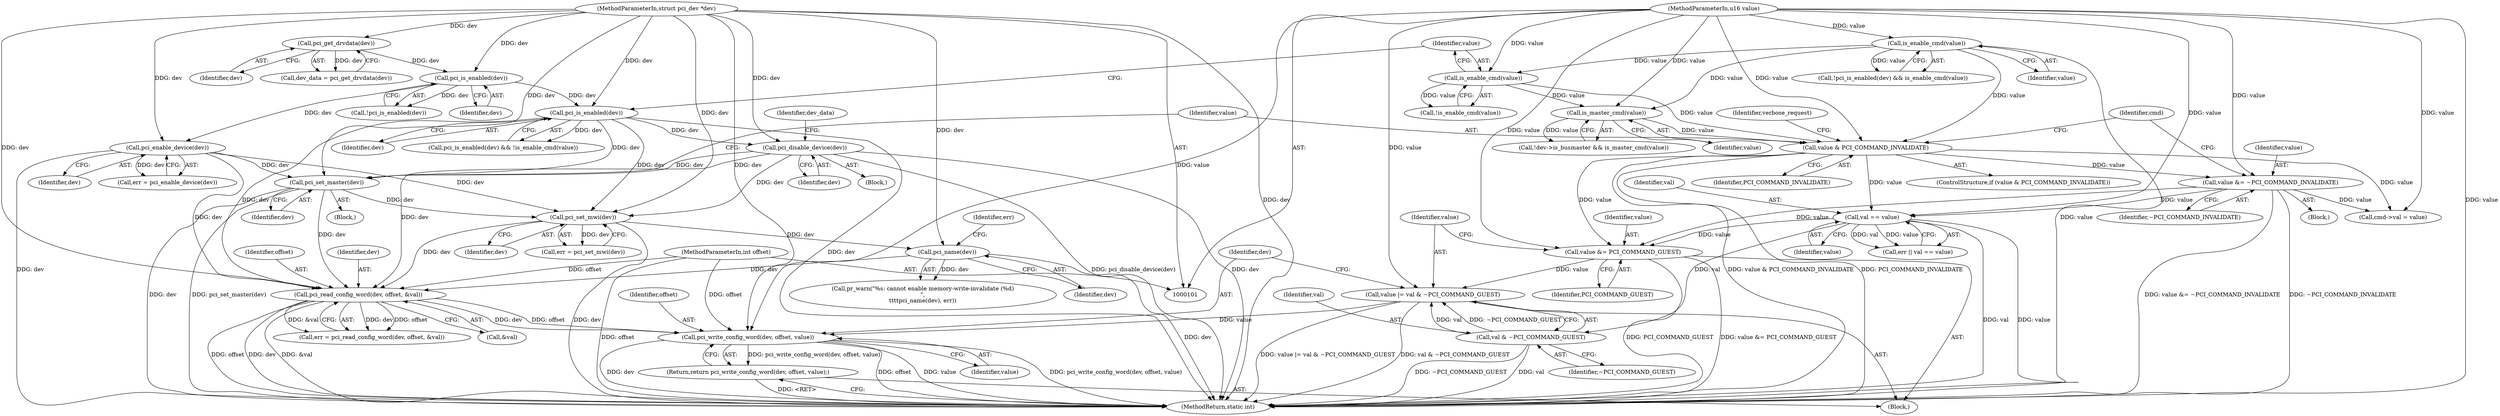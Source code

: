 digraph "0_linux_af6fc858a35b90e89ea7a7ee58e66628c55c776b_0@API" {
"1000244" [label="(Call,pci_write_config_word(dev, offset, value))"];
"1000222" [label="(Call,pci_read_config_word(dev, offset, &val))"];
"1000177" [label="(Call,pci_set_master(dev))"];
"1000156" [label="(Call,pci_disable_device(dev))"];
"1000147" [label="(Call,pci_is_enabled(dev))"];
"1000121" [label="(Call,pci_is_enabled(dev))"];
"1000116" [label="(Call,pci_get_drvdata(dev))"];
"1000102" [label="(MethodParameterIn,struct pci_dev *dev)"];
"1000131" [label="(Call,pci_enable_device(dev))"];
"1000189" [label="(Call,pci_set_mwi(dev))"];
"1000196" [label="(Call,pci_name(dev))"];
"1000103" [label="(MethodParameterIn,int offset)"];
"1000238" [label="(Call,value |= val & ~PCI_COMMAND_GUEST)"];
"1000235" [label="(Call,value &= PCI_COMMAND_GUEST)"];
"1000230" [label="(Call,val == value)"];
"1000104" [label="(MethodParameterIn,u16 value)"];
"1000199" [label="(Call,value &= ~PCI_COMMAND_INVALIDATE)"];
"1000180" [label="(Call,value & PCI_COMMAND_INVALIDATE)"];
"1000171" [label="(Call,is_master_cmd(value))"];
"1000150" [label="(Call,is_enable_cmd(value))"];
"1000123" [label="(Call,is_enable_cmd(value))"];
"1000240" [label="(Call,val & ~PCI_COMMAND_GUEST)"];
"1000243" [label="(Return,return pci_write_config_word(dev, offset, value);)"];
"1000220" [label="(Call,err = pci_read_config_word(dev, offset, &val))"];
"1000201" [label="(Identifier,~PCI_COMMAND_INVALIDATE)"];
"1000189" [label="(Call,pci_set_mwi(dev))"];
"1000148" [label="(Identifier,dev)"];
"1000246" [label="(Identifier,offset)"];
"1000228" [label="(Call,err || val == value)"];
"1000190" [label="(Identifier,dev)"];
"1000245" [label="(Identifier,dev)"];
"1000193" [label="(Block,)"];
"1000182" [label="(Identifier,PCI_COMMAND_INVALIDATE)"];
"1000117" [label="(Identifier,dev)"];
"1000149" [label="(Call,!is_enable_cmd(value))"];
"1000119" [label="(Call,!pci_is_enabled(dev) && is_enable_cmd(value))"];
"1000196" [label="(Call,pci_name(dev))"];
"1000122" [label="(Identifier,dev)"];
"1000236" [label="(Identifier,value)"];
"1000179" [label="(ControlStructure,if (value & PCI_COMMAND_INVALIDATE))"];
"1000224" [label="(Identifier,offset)"];
"1000120" [label="(Call,!pci_is_enabled(dev))"];
"1000171" [label="(Call,is_master_cmd(value))"];
"1000166" [label="(Call,!dev->is_busmaster && is_master_cmd(value))"];
"1000225" [label="(Call,&val)"];
"1000152" [label="(Block,)"];
"1000159" [label="(Identifier,dev_data)"];
"1000237" [label="(Identifier,PCI_COMMAND_GUEST)"];
"1000202" [label="(Call,cmd->val = value)"];
"1000239" [label="(Identifier,value)"];
"1000241" [label="(Identifier,val)"];
"1000187" [label="(Call,err = pci_set_mwi(dev))"];
"1000200" [label="(Identifier,value)"];
"1000178" [label="(Identifier,dev)"];
"1000235" [label="(Call,value &= PCI_COMMAND_GUEST)"];
"1000181" [label="(Identifier,value)"];
"1000240" [label="(Call,val & ~PCI_COMMAND_GUEST)"];
"1000180" [label="(Call,value & PCI_COMMAND_INVALIDATE)"];
"1000244" [label="(Call,pci_write_config_word(dev, offset, value))"];
"1000151" [label="(Identifier,value)"];
"1000186" [label="(Identifier,verbose_request)"];
"1000177" [label="(Call,pci_set_master(dev))"];
"1000243" [label="(Return,return pci_write_config_word(dev, offset, value);)"];
"1000104" [label="(MethodParameterIn,u16 value)"];
"1000131" [label="(Call,pci_enable_device(dev))"];
"1000204" [label="(Identifier,cmd)"];
"1000242" [label="(Identifier,~PCI_COMMAND_GUEST)"];
"1000150" [label="(Call,is_enable_cmd(value))"];
"1000248" [label="(MethodReturn,static int)"];
"1000116" [label="(Call,pci_get_drvdata(dev))"];
"1000173" [label="(Block,)"];
"1000232" [label="(Identifier,value)"];
"1000238" [label="(Call,value |= val & ~PCI_COMMAND_GUEST)"];
"1000222" [label="(Call,pci_read_config_word(dev, offset, &val))"];
"1000132" [label="(Identifier,dev)"];
"1000199" [label="(Call,value &= ~PCI_COMMAND_INVALIDATE)"];
"1000146" [label="(Call,pci_is_enabled(dev) && !is_enable_cmd(value))"];
"1000198" [label="(Identifier,err)"];
"1000231" [label="(Identifier,val)"];
"1000156" [label="(Call,pci_disable_device(dev))"];
"1000121" [label="(Call,pci_is_enabled(dev))"];
"1000114" [label="(Call,dev_data = pci_get_drvdata(dev))"];
"1000194" [label="(Call,pr_warn(\"%s: cannot enable memory-write-invalidate (%d)\n\",\n\t\t\t\tpci_name(dev), err))"];
"1000106" [label="(Block,)"];
"1000230" [label="(Call,val == value)"];
"1000247" [label="(Identifier,value)"];
"1000123" [label="(Call,is_enable_cmd(value))"];
"1000103" [label="(MethodParameterIn,int offset)"];
"1000223" [label="(Identifier,dev)"];
"1000147" [label="(Call,pci_is_enabled(dev))"];
"1000129" [label="(Call,err = pci_enable_device(dev))"];
"1000124" [label="(Identifier,value)"];
"1000157" [label="(Identifier,dev)"];
"1000102" [label="(MethodParameterIn,struct pci_dev *dev)"];
"1000197" [label="(Identifier,dev)"];
"1000172" [label="(Identifier,value)"];
"1000244" -> "1000243"  [label="AST: "];
"1000244" -> "1000247"  [label="CFG: "];
"1000245" -> "1000244"  [label="AST: "];
"1000246" -> "1000244"  [label="AST: "];
"1000247" -> "1000244"  [label="AST: "];
"1000243" -> "1000244"  [label="CFG: "];
"1000244" -> "1000248"  [label="DDG: pci_write_config_word(dev, offset, value)"];
"1000244" -> "1000248"  [label="DDG: dev"];
"1000244" -> "1000248"  [label="DDG: offset"];
"1000244" -> "1000248"  [label="DDG: value"];
"1000244" -> "1000243"  [label="DDG: pci_write_config_word(dev, offset, value)"];
"1000222" -> "1000244"  [label="DDG: dev"];
"1000222" -> "1000244"  [label="DDG: offset"];
"1000102" -> "1000244"  [label="DDG: dev"];
"1000103" -> "1000244"  [label="DDG: offset"];
"1000238" -> "1000244"  [label="DDG: value"];
"1000104" -> "1000244"  [label="DDG: value"];
"1000222" -> "1000220"  [label="AST: "];
"1000222" -> "1000225"  [label="CFG: "];
"1000223" -> "1000222"  [label="AST: "];
"1000224" -> "1000222"  [label="AST: "];
"1000225" -> "1000222"  [label="AST: "];
"1000220" -> "1000222"  [label="CFG: "];
"1000222" -> "1000248"  [label="DDG: &val"];
"1000222" -> "1000248"  [label="DDG: dev"];
"1000222" -> "1000248"  [label="DDG: offset"];
"1000222" -> "1000220"  [label="DDG: dev"];
"1000222" -> "1000220"  [label="DDG: offset"];
"1000222" -> "1000220"  [label="DDG: &val"];
"1000177" -> "1000222"  [label="DDG: dev"];
"1000189" -> "1000222"  [label="DDG: dev"];
"1000156" -> "1000222"  [label="DDG: dev"];
"1000131" -> "1000222"  [label="DDG: dev"];
"1000147" -> "1000222"  [label="DDG: dev"];
"1000196" -> "1000222"  [label="DDG: dev"];
"1000102" -> "1000222"  [label="DDG: dev"];
"1000103" -> "1000222"  [label="DDG: offset"];
"1000177" -> "1000173"  [label="AST: "];
"1000177" -> "1000178"  [label="CFG: "];
"1000178" -> "1000177"  [label="AST: "];
"1000181" -> "1000177"  [label="CFG: "];
"1000177" -> "1000248"  [label="DDG: dev"];
"1000177" -> "1000248"  [label="DDG: pci_set_master(dev)"];
"1000156" -> "1000177"  [label="DDG: dev"];
"1000131" -> "1000177"  [label="DDG: dev"];
"1000147" -> "1000177"  [label="DDG: dev"];
"1000102" -> "1000177"  [label="DDG: dev"];
"1000177" -> "1000189"  [label="DDG: dev"];
"1000156" -> "1000152"  [label="AST: "];
"1000156" -> "1000157"  [label="CFG: "];
"1000157" -> "1000156"  [label="AST: "];
"1000159" -> "1000156"  [label="CFG: "];
"1000156" -> "1000248"  [label="DDG: dev"];
"1000156" -> "1000248"  [label="DDG: pci_disable_device(dev)"];
"1000147" -> "1000156"  [label="DDG: dev"];
"1000102" -> "1000156"  [label="DDG: dev"];
"1000156" -> "1000189"  [label="DDG: dev"];
"1000147" -> "1000146"  [label="AST: "];
"1000147" -> "1000148"  [label="CFG: "];
"1000148" -> "1000147"  [label="AST: "];
"1000151" -> "1000147"  [label="CFG: "];
"1000146" -> "1000147"  [label="CFG: "];
"1000147" -> "1000248"  [label="DDG: dev"];
"1000147" -> "1000146"  [label="DDG: dev"];
"1000121" -> "1000147"  [label="DDG: dev"];
"1000102" -> "1000147"  [label="DDG: dev"];
"1000147" -> "1000189"  [label="DDG: dev"];
"1000121" -> "1000120"  [label="AST: "];
"1000121" -> "1000122"  [label="CFG: "];
"1000122" -> "1000121"  [label="AST: "];
"1000120" -> "1000121"  [label="CFG: "];
"1000121" -> "1000120"  [label="DDG: dev"];
"1000116" -> "1000121"  [label="DDG: dev"];
"1000102" -> "1000121"  [label="DDG: dev"];
"1000121" -> "1000131"  [label="DDG: dev"];
"1000116" -> "1000114"  [label="AST: "];
"1000116" -> "1000117"  [label="CFG: "];
"1000117" -> "1000116"  [label="AST: "];
"1000114" -> "1000116"  [label="CFG: "];
"1000116" -> "1000114"  [label="DDG: dev"];
"1000102" -> "1000116"  [label="DDG: dev"];
"1000102" -> "1000101"  [label="AST: "];
"1000102" -> "1000248"  [label="DDG: dev"];
"1000102" -> "1000131"  [label="DDG: dev"];
"1000102" -> "1000189"  [label="DDG: dev"];
"1000102" -> "1000196"  [label="DDG: dev"];
"1000131" -> "1000129"  [label="AST: "];
"1000131" -> "1000132"  [label="CFG: "];
"1000132" -> "1000131"  [label="AST: "];
"1000129" -> "1000131"  [label="CFG: "];
"1000131" -> "1000248"  [label="DDG: dev"];
"1000131" -> "1000129"  [label="DDG: dev"];
"1000131" -> "1000189"  [label="DDG: dev"];
"1000189" -> "1000187"  [label="AST: "];
"1000189" -> "1000190"  [label="CFG: "];
"1000190" -> "1000189"  [label="AST: "];
"1000187" -> "1000189"  [label="CFG: "];
"1000189" -> "1000248"  [label="DDG: dev"];
"1000189" -> "1000187"  [label="DDG: dev"];
"1000189" -> "1000196"  [label="DDG: dev"];
"1000196" -> "1000194"  [label="AST: "];
"1000196" -> "1000197"  [label="CFG: "];
"1000197" -> "1000196"  [label="AST: "];
"1000198" -> "1000196"  [label="CFG: "];
"1000196" -> "1000248"  [label="DDG: dev"];
"1000196" -> "1000194"  [label="DDG: dev"];
"1000103" -> "1000101"  [label="AST: "];
"1000103" -> "1000248"  [label="DDG: offset"];
"1000238" -> "1000106"  [label="AST: "];
"1000238" -> "1000240"  [label="CFG: "];
"1000239" -> "1000238"  [label="AST: "];
"1000240" -> "1000238"  [label="AST: "];
"1000245" -> "1000238"  [label="CFG: "];
"1000238" -> "1000248"  [label="DDG: val & ~PCI_COMMAND_GUEST"];
"1000238" -> "1000248"  [label="DDG: value |= val & ~PCI_COMMAND_GUEST"];
"1000235" -> "1000238"  [label="DDG: value"];
"1000104" -> "1000238"  [label="DDG: value"];
"1000240" -> "1000238"  [label="DDG: val"];
"1000240" -> "1000238"  [label="DDG: ~PCI_COMMAND_GUEST"];
"1000235" -> "1000106"  [label="AST: "];
"1000235" -> "1000237"  [label="CFG: "];
"1000236" -> "1000235"  [label="AST: "];
"1000237" -> "1000235"  [label="AST: "];
"1000239" -> "1000235"  [label="CFG: "];
"1000235" -> "1000248"  [label="DDG: PCI_COMMAND_GUEST"];
"1000235" -> "1000248"  [label="DDG: value &= PCI_COMMAND_GUEST"];
"1000230" -> "1000235"  [label="DDG: value"];
"1000104" -> "1000235"  [label="DDG: value"];
"1000199" -> "1000235"  [label="DDG: value"];
"1000180" -> "1000235"  [label="DDG: value"];
"1000230" -> "1000228"  [label="AST: "];
"1000230" -> "1000232"  [label="CFG: "];
"1000231" -> "1000230"  [label="AST: "];
"1000232" -> "1000230"  [label="AST: "];
"1000228" -> "1000230"  [label="CFG: "];
"1000230" -> "1000248"  [label="DDG: val"];
"1000230" -> "1000248"  [label="DDG: value"];
"1000230" -> "1000228"  [label="DDG: val"];
"1000230" -> "1000228"  [label="DDG: value"];
"1000104" -> "1000230"  [label="DDG: value"];
"1000199" -> "1000230"  [label="DDG: value"];
"1000180" -> "1000230"  [label="DDG: value"];
"1000230" -> "1000240"  [label="DDG: val"];
"1000104" -> "1000101"  [label="AST: "];
"1000104" -> "1000248"  [label="DDG: value"];
"1000104" -> "1000123"  [label="DDG: value"];
"1000104" -> "1000150"  [label="DDG: value"];
"1000104" -> "1000171"  [label="DDG: value"];
"1000104" -> "1000180"  [label="DDG: value"];
"1000104" -> "1000199"  [label="DDG: value"];
"1000104" -> "1000202"  [label="DDG: value"];
"1000199" -> "1000193"  [label="AST: "];
"1000199" -> "1000201"  [label="CFG: "];
"1000200" -> "1000199"  [label="AST: "];
"1000201" -> "1000199"  [label="AST: "];
"1000204" -> "1000199"  [label="CFG: "];
"1000199" -> "1000248"  [label="DDG: ~PCI_COMMAND_INVALIDATE"];
"1000199" -> "1000248"  [label="DDG: value &= ~PCI_COMMAND_INVALIDATE"];
"1000180" -> "1000199"  [label="DDG: value"];
"1000199" -> "1000202"  [label="DDG: value"];
"1000180" -> "1000179"  [label="AST: "];
"1000180" -> "1000182"  [label="CFG: "];
"1000181" -> "1000180"  [label="AST: "];
"1000182" -> "1000180"  [label="AST: "];
"1000186" -> "1000180"  [label="CFG: "];
"1000204" -> "1000180"  [label="CFG: "];
"1000180" -> "1000248"  [label="DDG: PCI_COMMAND_INVALIDATE"];
"1000180" -> "1000248"  [label="DDG: value & PCI_COMMAND_INVALIDATE"];
"1000171" -> "1000180"  [label="DDG: value"];
"1000150" -> "1000180"  [label="DDG: value"];
"1000123" -> "1000180"  [label="DDG: value"];
"1000180" -> "1000202"  [label="DDG: value"];
"1000171" -> "1000166"  [label="AST: "];
"1000171" -> "1000172"  [label="CFG: "];
"1000172" -> "1000171"  [label="AST: "];
"1000166" -> "1000171"  [label="CFG: "];
"1000171" -> "1000166"  [label="DDG: value"];
"1000150" -> "1000171"  [label="DDG: value"];
"1000123" -> "1000171"  [label="DDG: value"];
"1000150" -> "1000149"  [label="AST: "];
"1000150" -> "1000151"  [label="CFG: "];
"1000151" -> "1000150"  [label="AST: "];
"1000149" -> "1000150"  [label="CFG: "];
"1000150" -> "1000149"  [label="DDG: value"];
"1000123" -> "1000150"  [label="DDG: value"];
"1000123" -> "1000119"  [label="AST: "];
"1000123" -> "1000124"  [label="CFG: "];
"1000124" -> "1000123"  [label="AST: "];
"1000119" -> "1000123"  [label="CFG: "];
"1000123" -> "1000248"  [label="DDG: value"];
"1000123" -> "1000119"  [label="DDG: value"];
"1000240" -> "1000242"  [label="CFG: "];
"1000241" -> "1000240"  [label="AST: "];
"1000242" -> "1000240"  [label="AST: "];
"1000240" -> "1000248"  [label="DDG: ~PCI_COMMAND_GUEST"];
"1000240" -> "1000248"  [label="DDG: val"];
"1000243" -> "1000106"  [label="AST: "];
"1000248" -> "1000243"  [label="CFG: "];
"1000243" -> "1000248"  [label="DDG: <RET>"];
}

